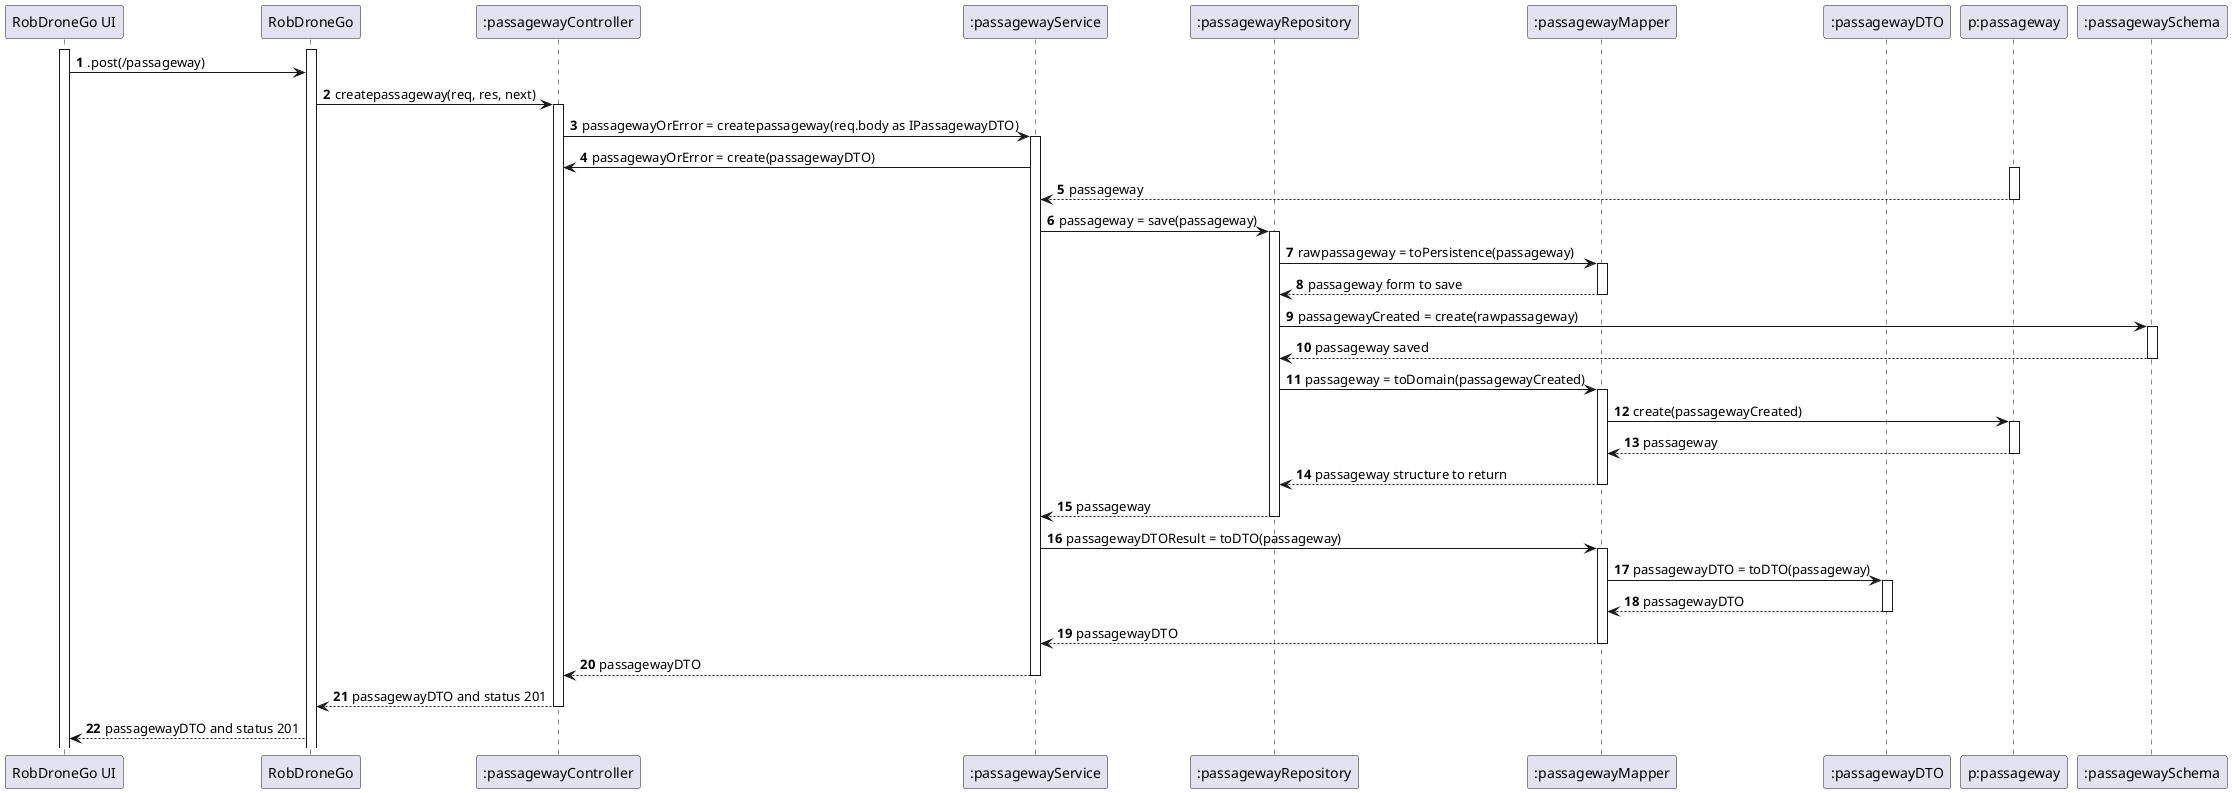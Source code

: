 @startuml

autonumber
participant "RobDroneGo UI" as UI
participant "RobDroneGo" as API
participant ":passagewayController" as PC
participant ":passagewayService" as PS
participant ":passagewayRepository" as PR
participant ":passagewayMapper" as PM
participant ":passagewayDTO" as DTO
participant "p:passageway" as P
participant ":passagewaySchema" as PSchema


activate UI
activate API
UI -> API : .post(/passageway)
API -> PC : createpassageway(req, res, next)
activate PC
PC -> PS : passagewayOrError = createpassageway(req.body as IPassagewayDTO)
activate PS
PS -> PC : passagewayOrError = create(passagewayDTO)
activate P
P --> PS : passageway
deactivate P
PS -> PR : passageway = save(passageway)
activate PR
PR -> PM : rawpassageway = toPersistence(passageway)
activate PM
PM --> PR : passageway form to save
deactivate PM
PR -> PSchema : passagewayCreated = create(rawpassageway)
activate PSchema
PSchema --> PR : passageway saved
deactivate PSchema
deactivate PM
PR -> PM : passageway = toDomain(passagewayCreated)
activate PM
PM -> P : create(passagewayCreated)
activate P
P --> PM : passageway
deactivate P
PM --> PR : passageway structure to return
deactivate PM
PR --> PS : passageway
deactivate PR
PS -> PM : passagewayDTOResult = toDTO(passageway)
activate PM
PM -> DTO : passagewayDTO = toDTO(passageway)
activate DTO
DTO --> PM : passagewayDTO
deactivate DTO
PM --> PS : passagewayDTO
deactivate PM
PS --> PC : passagewayDTO
deactivate PS
PC --> API : passagewayDTO and status 201
deactivate PC
API --> UI : passagewayDTO and status 201

@enduml